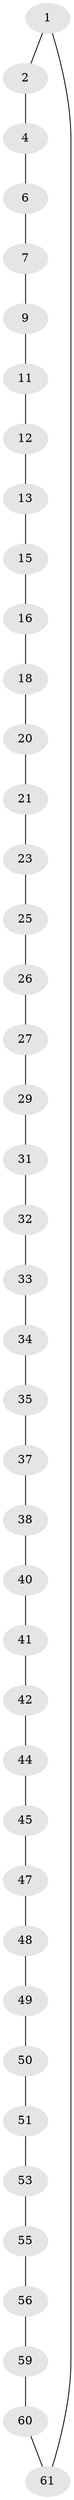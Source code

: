 // original degree distribution, {2: 1.0}
// Generated by graph-tools (version 1.1) at 2025/20/03/04/25 18:20:18]
// undirected, 42 vertices, 42 edges
graph export_dot {
graph [start="1"]
  node [color=gray90,style=filled];
  1;
  2 [super="+3"];
  4 [super="+5"];
  6;
  7 [super="+8"];
  9 [super="+10"];
  11;
  12;
  13 [super="+14"];
  15;
  16 [super="+17"];
  18 [super="+19"];
  20;
  21 [super="+22"];
  23 [super="+24"];
  25;
  26;
  27 [super="+28"];
  29 [super="+30"];
  31;
  32;
  33;
  34;
  35 [super="+36"];
  37;
  38 [super="+39"];
  40;
  41;
  42 [super="+43"];
  44;
  45 [super="+46"];
  47;
  48;
  49;
  50;
  51 [super="+52"];
  53 [super="+54"];
  55;
  56 [super="+57"];
  59;
  60;
  61;
  1 -- 2;
  1 -- 61;
  2 -- 4;
  4 -- 6;
  6 -- 7;
  7 -- 9;
  9 -- 11;
  11 -- 12;
  12 -- 13;
  13 -- 15;
  15 -- 16;
  16 -- 18;
  18 -- 20;
  20 -- 21;
  21 -- 23;
  23 -- 25;
  25 -- 26;
  26 -- 27;
  27 -- 29;
  29 -- 31;
  31 -- 32;
  32 -- 33;
  33 -- 34;
  34 -- 35;
  35 -- 37;
  37 -- 38;
  38 -- 40;
  40 -- 41;
  41 -- 42;
  42 -- 44;
  44 -- 45;
  45 -- 47;
  47 -- 48;
  48 -- 49;
  49 -- 50;
  50 -- 51;
  51 -- 53;
  53 -- 55;
  55 -- 56;
  56 -- 59;
  59 -- 60;
  60 -- 61;
}
